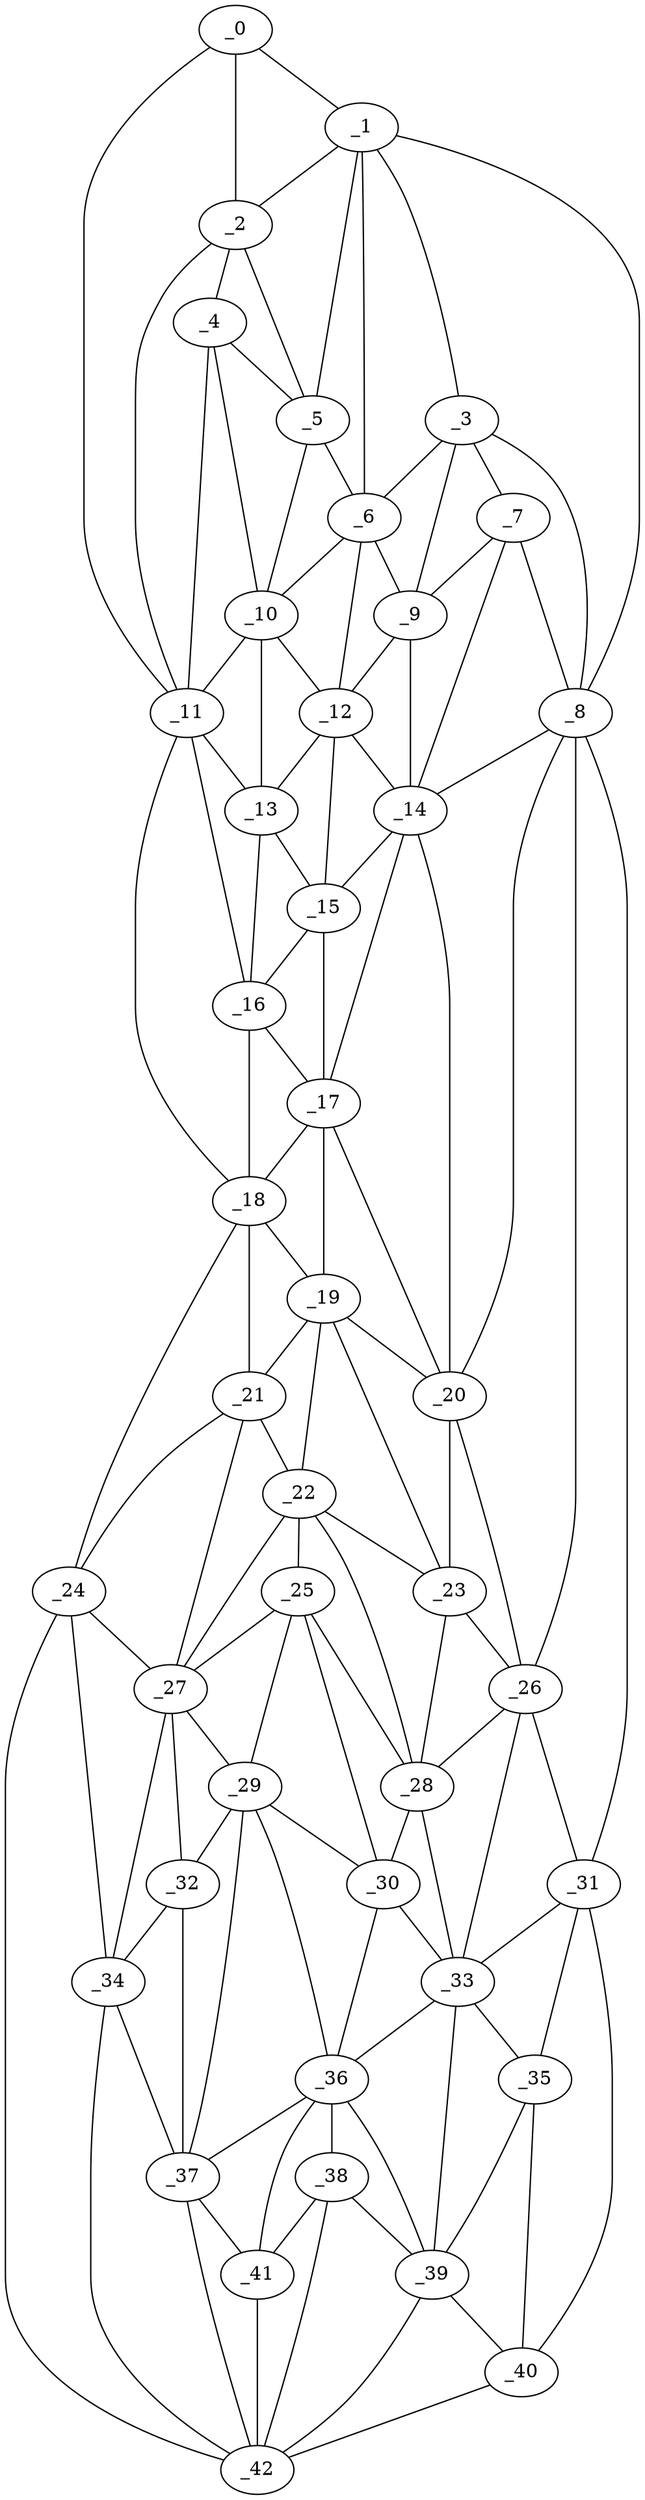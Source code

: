 graph "obj87__150.gxl" {
	_0	 [x=4,
		y=39];
	_1	 [x=6,
		y=50];
	_0 -- _1	 [valence=1];
	_2	 [x=16,
		y=41];
	_0 -- _2	 [valence=2];
	_11	 [x=32,
		y=29];
	_0 -- _11	 [valence=1];
	_1 -- _2	 [valence=2];
	_3	 [x=18,
		y=78];
	_1 -- _3	 [valence=2];
	_5	 [x=23,
		y=47];
	_1 -- _5	 [valence=2];
	_6	 [x=24,
		y=51];
	_1 -- _6	 [valence=2];
	_8	 [x=25,
		y=96];
	_1 -- _8	 [valence=1];
	_4	 [x=22,
		y=40];
	_2 -- _4	 [valence=2];
	_2 -- _5	 [valence=2];
	_2 -- _11	 [valence=1];
	_3 -- _6	 [valence=2];
	_7	 [x=25,
		y=91];
	_3 -- _7	 [valence=1];
	_3 -- _8	 [valence=2];
	_9	 [x=26,
		y=77];
	_3 -- _9	 [valence=2];
	_4 -- _5	 [valence=2];
	_10	 [x=31,
		y=50];
	_4 -- _10	 [valence=2];
	_4 -- _11	 [valence=2];
	_5 -- _6	 [valence=2];
	_5 -- _10	 [valence=1];
	_6 -- _9	 [valence=2];
	_6 -- _10	 [valence=2];
	_12	 [x=37,
		y=53];
	_6 -- _12	 [valence=2];
	_7 -- _8	 [valence=2];
	_7 -- _9	 [valence=1];
	_14	 [x=42,
		y=80];
	_7 -- _14	 [valence=2];
	_8 -- _14	 [valence=1];
	_20	 [x=72,
		y=85];
	_8 -- _20	 [valence=2];
	_26	 [x=89,
		y=93];
	_8 -- _26	 [valence=2];
	_31	 [x=98,
		y=98];
	_8 -- _31	 [valence=1];
	_9 -- _12	 [valence=2];
	_9 -- _14	 [valence=2];
	_10 -- _11	 [valence=2];
	_10 -- _12	 [valence=1];
	_13	 [x=41,
		y=30];
	_10 -- _13	 [valence=2];
	_11 -- _13	 [valence=2];
	_16	 [x=57,
		y=29];
	_11 -- _16	 [valence=1];
	_18	 [x=65,
		y=28];
	_11 -- _18	 [valence=1];
	_12 -- _13	 [valence=2];
	_12 -- _14	 [valence=2];
	_15	 [x=51,
		y=56];
	_12 -- _15	 [valence=1];
	_13 -- _15	 [valence=1];
	_13 -- _16	 [valence=2];
	_14 -- _15	 [valence=1];
	_17	 [x=58,
		y=57];
	_14 -- _17	 [valence=2];
	_14 -- _20	 [valence=1];
	_15 -- _16	 [valence=2];
	_15 -- _17	 [valence=2];
	_16 -- _17	 [valence=1];
	_16 -- _18	 [valence=1];
	_17 -- _18	 [valence=2];
	_19	 [x=68,
		y=58];
	_17 -- _19	 [valence=1];
	_17 -- _20	 [valence=2];
	_18 -- _19	 [valence=2];
	_21	 [x=73,
		y=29];
	_18 -- _21	 [valence=2];
	_24	 [x=82,
		y=30];
	_18 -- _24	 [valence=1];
	_19 -- _20	 [valence=2];
	_19 -- _21	 [valence=2];
	_22	 [x=73,
		y=59];
	_19 -- _22	 [valence=2];
	_23	 [x=77,
		y=82];
	_19 -- _23	 [valence=1];
	_20 -- _23	 [valence=2];
	_20 -- _26	 [valence=1];
	_21 -- _22	 [valence=2];
	_21 -- _24	 [valence=2];
	_27	 [x=90,
		y=45];
	_21 -- _27	 [valence=1];
	_22 -- _23	 [valence=2];
	_25	 [x=89,
		y=55];
	_22 -- _25	 [valence=2];
	_22 -- _27	 [valence=2];
	_28	 [x=90,
		y=74];
	_22 -- _28	 [valence=2];
	_23 -- _26	 [valence=2];
	_23 -- _28	 [valence=2];
	_24 -- _27	 [valence=2];
	_34	 [x=101,
		y=37];
	_24 -- _34	 [valence=1];
	_42	 [x=123,
		y=44];
	_24 -- _42	 [valence=1];
	_25 -- _27	 [valence=2];
	_25 -- _28	 [valence=2];
	_29	 [x=96,
		y=55];
	_25 -- _29	 [valence=1];
	_30	 [x=98,
		y=72];
	_25 -- _30	 [valence=2];
	_26 -- _28	 [valence=1];
	_26 -- _31	 [valence=2];
	_33	 [x=100,
		y=87];
	_26 -- _33	 [valence=2];
	_27 -- _29	 [valence=2];
	_32	 [x=99,
		y=45];
	_27 -- _32	 [valence=2];
	_27 -- _34	 [valence=2];
	_28 -- _30	 [valence=1];
	_28 -- _33	 [valence=2];
	_29 -- _30	 [valence=2];
	_29 -- _32	 [valence=2];
	_36	 [x=110,
		y=69];
	_29 -- _36	 [valence=1];
	_37	 [x=113,
		y=46];
	_29 -- _37	 [valence=2];
	_30 -- _33	 [valence=2];
	_30 -- _36	 [valence=2];
	_31 -- _33	 [valence=2];
	_35	 [x=105,
		y=95];
	_31 -- _35	 [valence=1];
	_40	 [x=118,
		y=92];
	_31 -- _40	 [valence=1];
	_32 -- _34	 [valence=2];
	_32 -- _37	 [valence=2];
	_33 -- _35	 [valence=2];
	_33 -- _36	 [valence=2];
	_39	 [x=118,
		y=81];
	_33 -- _39	 [valence=1];
	_34 -- _37	 [valence=2];
	_34 -- _42	 [valence=2];
	_35 -- _39	 [valence=1];
	_35 -- _40	 [valence=2];
	_36 -- _37	 [valence=2];
	_38	 [x=118,
		y=69];
	_36 -- _38	 [valence=2];
	_36 -- _39	 [valence=2];
	_41	 [x=120,
		y=54];
	_36 -- _41	 [valence=2];
	_37 -- _41	 [valence=1];
	_37 -- _42	 [valence=1];
	_38 -- _39	 [valence=1];
	_38 -- _41	 [valence=1];
	_38 -- _42	 [valence=2];
	_39 -- _40	 [valence=1];
	_39 -- _42	 [valence=2];
	_40 -- _42	 [valence=1];
	_41 -- _42	 [valence=2];
}
